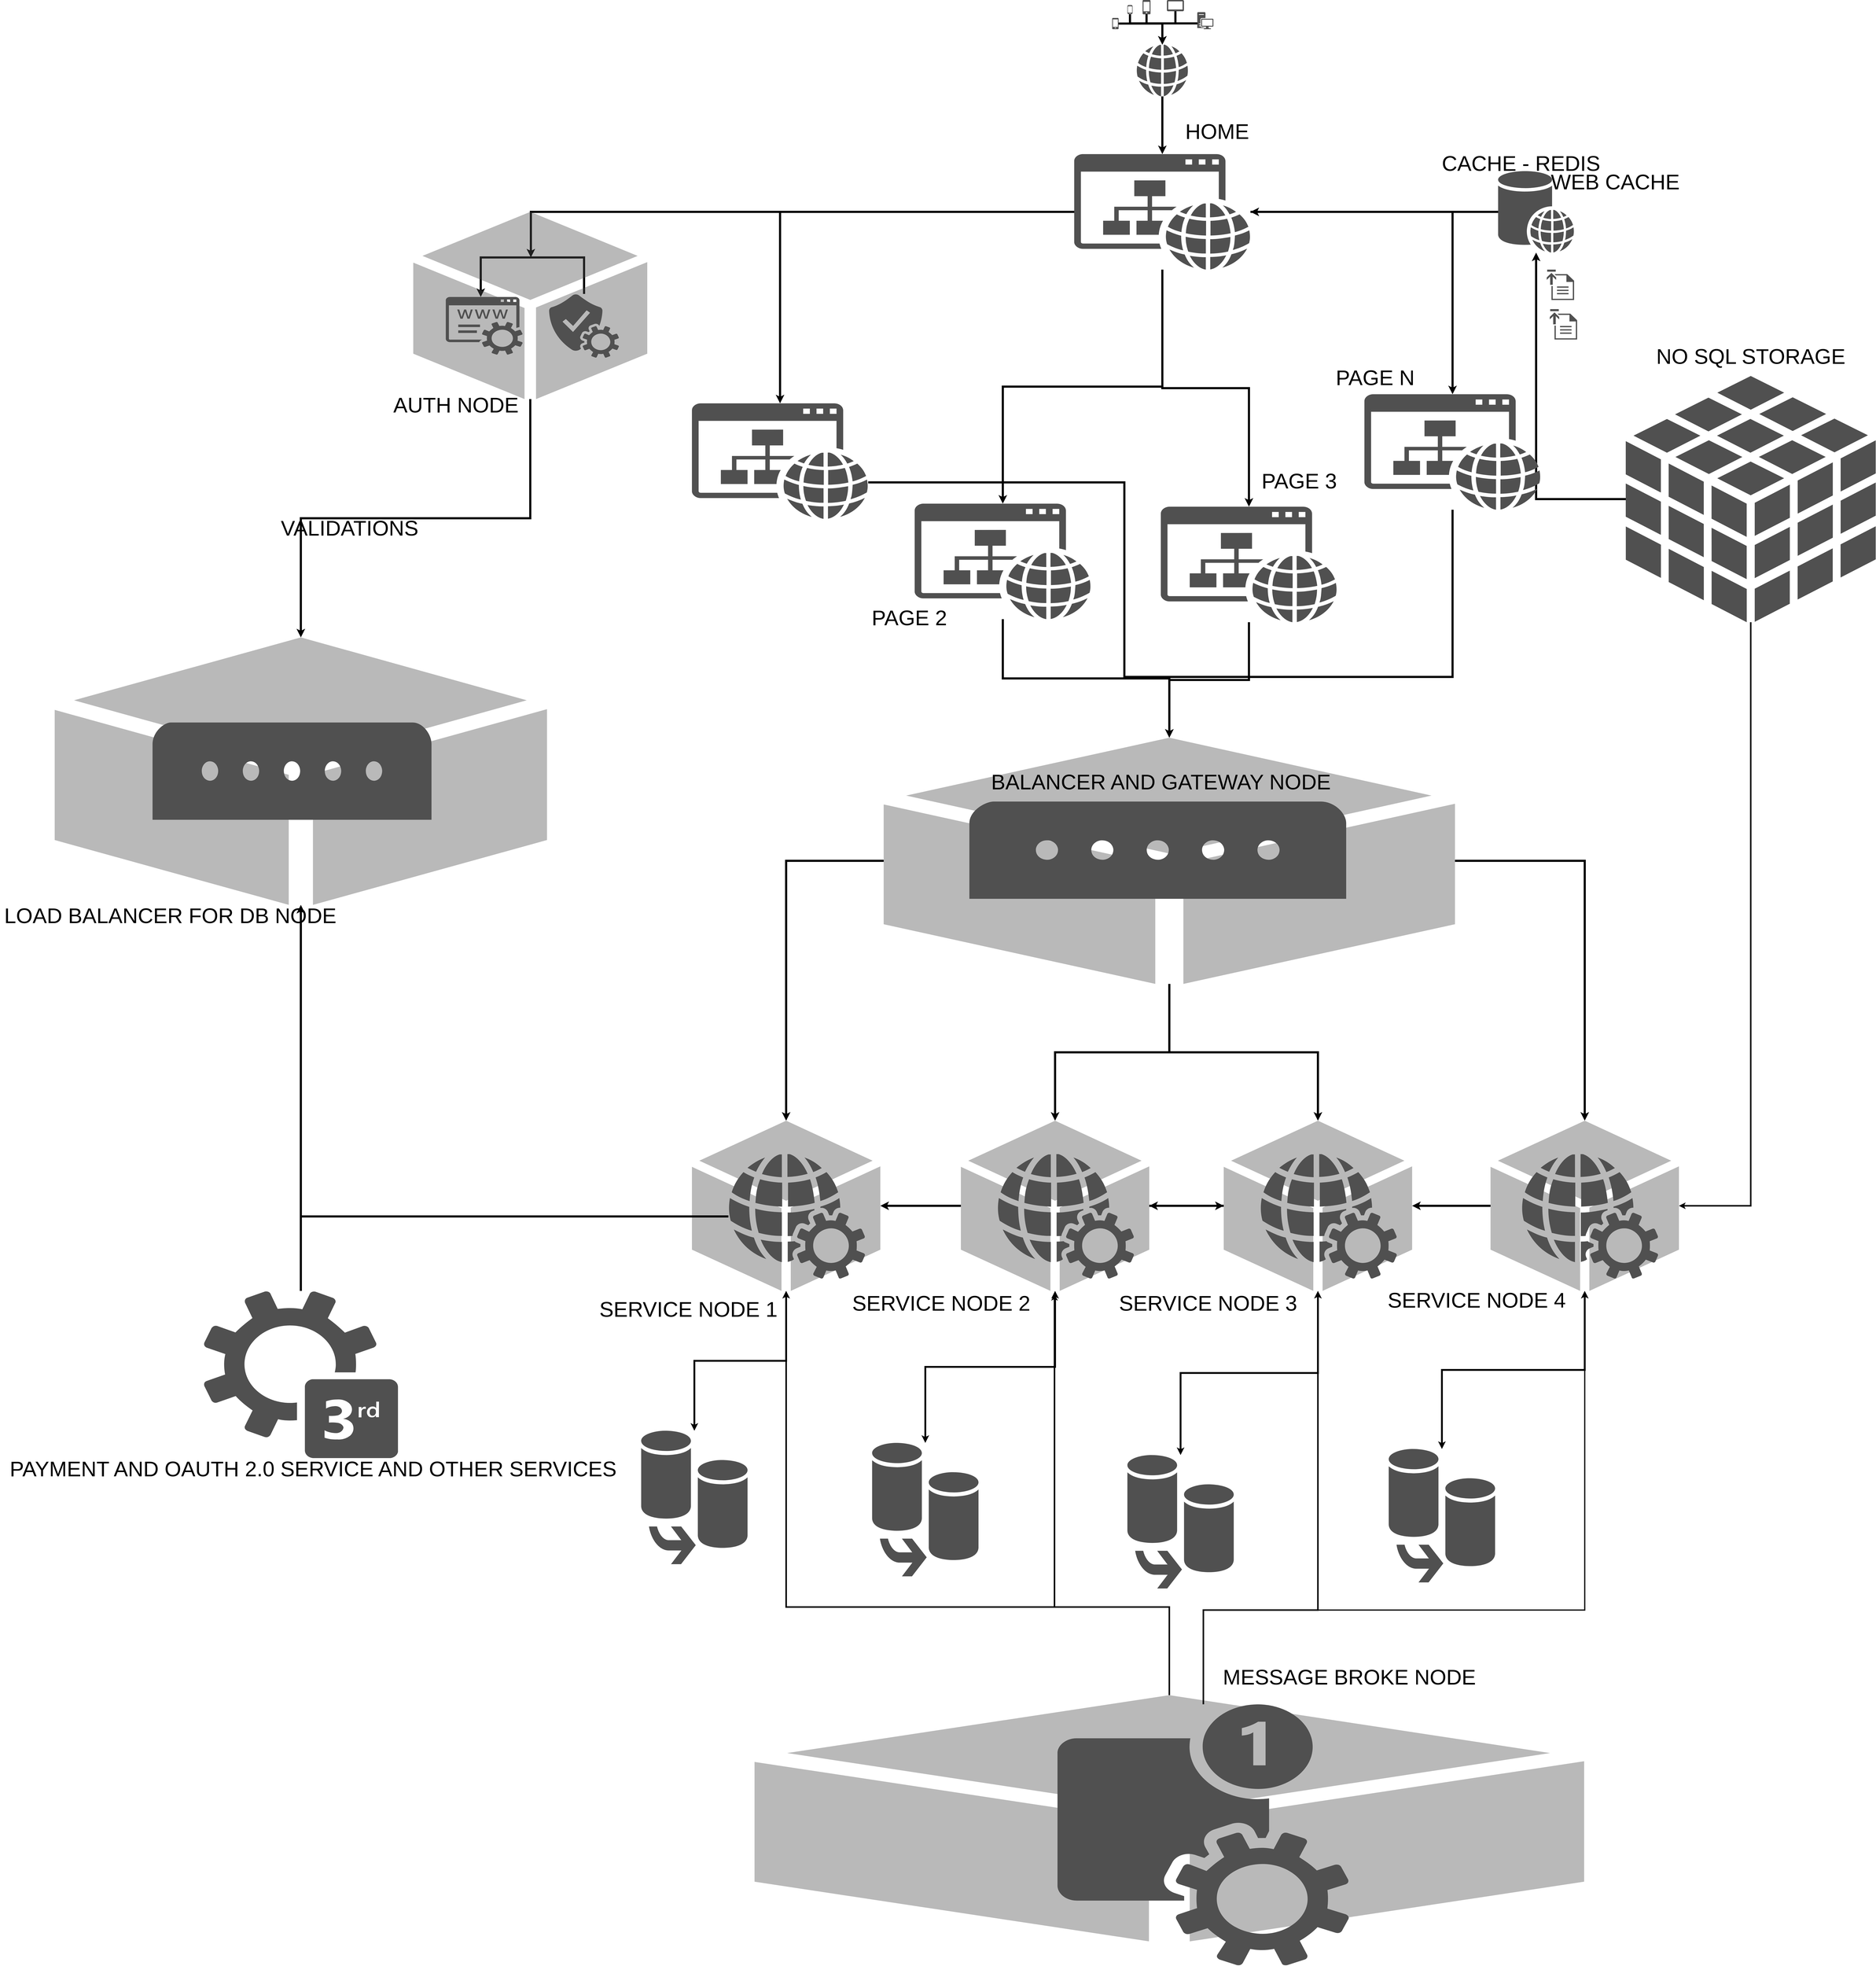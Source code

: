 <mxfile version="26.1.3">
  <diagram name="Página-1" id="gKKmgsF0n-PdtpBCsGpW">
    <mxGraphModel dx="13642" dy="5260" grid="1" gridSize="10" guides="1" tooltips="1" connect="1" arrows="1" fold="1" page="1" pageScale="1" pageWidth="827" pageHeight="1169" math="0" shadow="0">
      <root>
        <mxCell id="0" />
        <mxCell id="1" parent="0" />
        <mxCell id="V2CawTycGZbmHwYLJAfi-8" style="edgeStyle=orthogonalEdgeStyle;rounded=0;orthogonalLoop=1;jettySize=auto;html=1;strokeWidth=6;startArrow=classic;startFill=1;" parent="1" source="IXxjZA7ohIu2T_d2CKFK-48" target="V2CawTycGZbmHwYLJAfi-2" edge="1">
          <mxGeometry relative="1" as="geometry" />
        </mxCell>
        <mxCell id="IXxjZA7ohIu2T_d2CKFK-48" value="" style="sketch=0;pointerEvents=1;shadow=0;dashed=0;html=1;strokeColor=none;fillColor=#505050;labelPosition=center;verticalLabelPosition=bottom;verticalAlign=top;outlineConnect=0;align=center;shape=mxgraph.office.concepts.node_generic;textOpacity=30;opacity=40;strokeWidth=7;fontSize=70;" parent="1" vertex="1">
          <mxGeometry x="-1233" y="3790" width="620" height="560" as="geometry" />
        </mxCell>
        <mxCell id="IXxjZA7ohIu2T_d2CKFK-8" style="edgeStyle=orthogonalEdgeStyle;rounded=0;orthogonalLoop=1;jettySize=auto;html=1;strokeWidth=7;fontSize=70;" parent="1" source="IXxjZA7ohIu2T_d2CKFK-1" target="IXxjZA7ohIu2T_d2CKFK-7" edge="1">
          <mxGeometry relative="1" as="geometry" />
        </mxCell>
        <mxCell id="IXxjZA7ohIu2T_d2CKFK-1" value="" style="sketch=0;pointerEvents=1;shadow=0;dashed=0;html=1;strokeColor=none;fillColor=#505050;labelPosition=center;verticalLabelPosition=bottom;verticalAlign=top;outlineConnect=0;align=center;shape=mxgraph.office.devices.cell_phone_generic;strokeWidth=7;fontSize=70;" parent="1" vertex="1">
          <mxGeometry x="150" y="162" width="21" height="37" as="geometry" />
        </mxCell>
        <mxCell id="IXxjZA7ohIu2T_d2CKFK-9" style="edgeStyle=orthogonalEdgeStyle;rounded=0;orthogonalLoop=1;jettySize=auto;html=1;strokeWidth=7;fontSize=70;" parent="1" source="IXxjZA7ohIu2T_d2CKFK-2" target="IXxjZA7ohIu2T_d2CKFK-7" edge="1">
          <mxGeometry relative="1" as="geometry">
            <Array as="points">
              <mxPoint x="208" y="180" />
              <mxPoint x="315" y="180" />
            </Array>
          </mxGeometry>
        </mxCell>
        <mxCell id="IXxjZA7ohIu2T_d2CKFK-2" value="" style="sketch=0;pointerEvents=1;shadow=0;dashed=0;html=1;strokeColor=none;fillColor=#505050;labelPosition=center;verticalLabelPosition=bottom;verticalAlign=top;outlineConnect=0;align=center;shape=mxgraph.office.devices.cell_phone_android_proportional;strokeWidth=7;fontSize=70;" parent="1" vertex="1">
          <mxGeometry x="200" y="119" width="17" height="31" as="geometry" />
        </mxCell>
        <mxCell id="IXxjZA7ohIu2T_d2CKFK-11" style="edgeStyle=orthogonalEdgeStyle;rounded=0;orthogonalLoop=1;jettySize=auto;html=1;strokeWidth=7;fontSize=70;" parent="1" source="IXxjZA7ohIu2T_d2CKFK-3" target="IXxjZA7ohIu2T_d2CKFK-7" edge="1">
          <mxGeometry relative="1" as="geometry">
            <Array as="points">
              <mxPoint x="263" y="180" />
              <mxPoint x="315" y="180" />
            </Array>
          </mxGeometry>
        </mxCell>
        <mxCell id="IXxjZA7ohIu2T_d2CKFK-3" value="" style="sketch=0;pointerEvents=1;shadow=0;dashed=0;html=1;strokeColor=none;fillColor=#505050;labelPosition=center;verticalLabelPosition=bottom;verticalAlign=top;outlineConnect=0;align=center;shape=mxgraph.office.devices.cell_phone_generic;strokeWidth=7;fontSize=70;" parent="1" vertex="1">
          <mxGeometry x="250" y="103" width="26" height="47" as="geometry" />
        </mxCell>
        <mxCell id="IXxjZA7ohIu2T_d2CKFK-12" style="edgeStyle=orthogonalEdgeStyle;rounded=0;orthogonalLoop=1;jettySize=auto;html=1;strokeWidth=7;fontSize=70;" parent="1" source="IXxjZA7ohIu2T_d2CKFK-5" target="IXxjZA7ohIu2T_d2CKFK-7" edge="1">
          <mxGeometry relative="1" as="geometry">
            <Array as="points">
              <mxPoint x="358" y="180" />
              <mxPoint x="315" y="180" />
            </Array>
          </mxGeometry>
        </mxCell>
        <mxCell id="IXxjZA7ohIu2T_d2CKFK-5" value="" style="sketch=0;pointerEvents=1;shadow=0;dashed=0;html=1;strokeColor=none;fillColor=#505050;labelPosition=center;verticalLabelPosition=bottom;verticalAlign=top;outlineConnect=0;align=center;shape=mxgraph.office.devices.tablet_android;strokeWidth=7;fontSize=70;" parent="1" vertex="1">
          <mxGeometry x="330" y="103" width="56" height="37" as="geometry" />
        </mxCell>
        <mxCell id="IXxjZA7ohIu2T_d2CKFK-13" style="edgeStyle=orthogonalEdgeStyle;rounded=0;orthogonalLoop=1;jettySize=auto;html=1;strokeWidth=7;fontSize=70;" parent="1" source="IXxjZA7ohIu2T_d2CKFK-6" target="IXxjZA7ohIu2T_d2CKFK-7" edge="1">
          <mxGeometry relative="1" as="geometry">
            <Array as="points">
              <mxPoint x="315" y="180" />
            </Array>
          </mxGeometry>
        </mxCell>
        <mxCell id="IXxjZA7ohIu2T_d2CKFK-6" value="" style="sketch=0;pointerEvents=1;shadow=0;dashed=0;html=1;strokeColor=none;fillColor=#505050;labelPosition=center;verticalLabelPosition=bottom;verticalAlign=top;outlineConnect=0;align=center;shape=mxgraph.office.devices.workstation;strokeWidth=7;fontSize=70;" parent="1" vertex="1">
          <mxGeometry x="430" y="143" width="53" height="56" as="geometry" />
        </mxCell>
        <mxCell id="IXxjZA7ohIu2T_d2CKFK-15" style="edgeStyle=orthogonalEdgeStyle;rounded=0;orthogonalLoop=1;jettySize=auto;html=1;strokeWidth=7;fontSize=70;" parent="1" source="IXxjZA7ohIu2T_d2CKFK-7" target="IXxjZA7ohIu2T_d2CKFK-14" edge="1">
          <mxGeometry relative="1" as="geometry" />
        </mxCell>
        <mxCell id="IXxjZA7ohIu2T_d2CKFK-7" value="" style="sketch=0;pointerEvents=1;shadow=0;dashed=0;html=1;strokeColor=none;fillColor=#505050;labelPosition=center;verticalLabelPosition=bottom;verticalAlign=top;outlineConnect=0;align=center;shape=mxgraph.office.concepts.globe_internet;strokeWidth=7;fontSize=70;" parent="1" vertex="1">
          <mxGeometry x="230" y="250" width="170" height="170" as="geometry" />
        </mxCell>
        <mxCell id="IXxjZA7ohIu2T_d2CKFK-39" style="edgeStyle=orthogonalEdgeStyle;rounded=0;orthogonalLoop=1;jettySize=auto;html=1;strokeWidth=7;fontSize=70;" parent="1" source="IXxjZA7ohIu2T_d2CKFK-14" edge="1">
          <mxGeometry relative="1" as="geometry">
            <mxPoint x="-1763" y="950" as="targetPoint" />
            <mxPoint x="-195.0" y="750" as="sourcePoint" />
            <Array as="points">
              <mxPoint x="-1763" y="800" />
            </Array>
          </mxGeometry>
        </mxCell>
        <mxCell id="IXxjZA7ohIu2T_d2CKFK-69" style="edgeStyle=orthogonalEdgeStyle;rounded=0;orthogonalLoop=1;jettySize=auto;html=1;strokeWidth=7;fontSize=70;" parent="1" source="IXxjZA7ohIu2T_d2CKFK-14" target="IXxjZA7ohIu2T_d2CKFK-64" edge="1">
          <mxGeometry relative="1" as="geometry" />
        </mxCell>
        <mxCell id="IXxjZA7ohIu2T_d2CKFK-70" style="edgeStyle=orthogonalEdgeStyle;rounded=0;orthogonalLoop=1;jettySize=auto;html=1;strokeWidth=7;fontSize=70;" parent="1" source="IXxjZA7ohIu2T_d2CKFK-14" target="IXxjZA7ohIu2T_d2CKFK-66" edge="1">
          <mxGeometry relative="1" as="geometry" />
        </mxCell>
        <mxCell id="IXxjZA7ohIu2T_d2CKFK-71" style="edgeStyle=orthogonalEdgeStyle;rounded=0;orthogonalLoop=1;jettySize=auto;html=1;strokeWidth=7;fontSize=70;" parent="1" source="IXxjZA7ohIu2T_d2CKFK-14" target="IXxjZA7ohIu2T_d2CKFK-65" edge="1">
          <mxGeometry relative="1" as="geometry" />
        </mxCell>
        <mxCell id="IXxjZA7ohIu2T_d2CKFK-90" style="edgeStyle=orthogonalEdgeStyle;rounded=0;orthogonalLoop=1;jettySize=auto;html=1;strokeWidth=7;fontSize=70;" parent="1" source="IXxjZA7ohIu2T_d2CKFK-14" target="IXxjZA7ohIu2T_d2CKFK-63" edge="1">
          <mxGeometry relative="1" as="geometry">
            <mxPoint x="-950" y="1340" as="targetPoint" />
          </mxGeometry>
        </mxCell>
        <mxCell id="IXxjZA7ohIu2T_d2CKFK-14" value="" style="sketch=0;pointerEvents=1;shadow=0;dashed=0;html=1;strokeColor=none;fillColor=#505050;labelPosition=center;verticalLabelPosition=bottom;verticalAlign=top;outlineConnect=0;align=center;shape=mxgraph.office.concepts.website;strokeWidth=7;fontSize=70;" parent="1" vertex="1">
          <mxGeometry x="25" y="610" width="580" height="380" as="geometry" />
        </mxCell>
        <mxCell id="IXxjZA7ohIu2T_d2CKFK-16" value="HOME" style="text;html=1;align=center;verticalAlign=middle;resizable=0;points=[];autosize=1;strokeColor=none;fillColor=none;fontSize=70;strokeWidth=7;" parent="1" vertex="1">
          <mxGeometry x="380" y="485" width="230" height="100" as="geometry" />
        </mxCell>
        <mxCell id="IXxjZA7ohIu2T_d2CKFK-18" style="edgeStyle=orthogonalEdgeStyle;rounded=0;orthogonalLoop=1;jettySize=auto;html=1;strokeWidth=7;fontSize=70;" parent="1" source="IXxjZA7ohIu2T_d2CKFK-17" target="IXxjZA7ohIu2T_d2CKFK-14" edge="1">
          <mxGeometry relative="1" as="geometry">
            <mxPoint x="1100" y="650" as="targetPoint" />
          </mxGeometry>
        </mxCell>
        <mxCell id="IXxjZA7ohIu2T_d2CKFK-17" value="" style="sketch=0;shadow=0;dashed=0;html=1;strokeColor=none;fillColor=#505050;labelPosition=center;verticalLabelPosition=bottom;verticalAlign=top;outlineConnect=0;align=center;shape=mxgraph.office.databases.web_store;strokeWidth=7;fontSize=70;" parent="1" vertex="1">
          <mxGeometry x="1420" y="666" width="250" height="268" as="geometry" />
        </mxCell>
        <mxCell id="IXxjZA7ohIu2T_d2CKFK-23" value="CACHE - REDIS" style="text;html=1;align=center;verticalAlign=middle;resizable=0;points=[];autosize=1;strokeColor=none;fillColor=none;fontSize=70;strokeWidth=7;" parent="1" vertex="1">
          <mxGeometry x="1220" y="590" width="550" height="100" as="geometry" />
        </mxCell>
        <mxCell id="IXxjZA7ohIu2T_d2CKFK-25" value="" style="sketch=0;pointerEvents=1;shadow=0;dashed=0;html=1;strokeColor=none;fillColor=#505050;labelPosition=center;verticalLabelPosition=bottom;verticalAlign=top;outlineConnect=0;align=center;shape=mxgraph.office.concepts.upload;strokeWidth=7;fontSize=70;" parent="1" vertex="1">
          <mxGeometry x="1580" y="990" width="90" height="100" as="geometry" />
        </mxCell>
        <mxCell id="IXxjZA7ohIu2T_d2CKFK-28" value="" style="sketch=0;pointerEvents=1;shadow=0;dashed=0;html=1;strokeColor=none;fillColor=#505050;labelPosition=center;verticalLabelPosition=bottom;verticalAlign=top;outlineConnect=0;align=center;shape=mxgraph.office.concepts.upload;strokeWidth=7;fontSize=70;" parent="1" vertex="1">
          <mxGeometry x="1590" y="1120" width="90" height="100" as="geometry" />
        </mxCell>
        <mxCell id="IXxjZA7ohIu2T_d2CKFK-32" style="edgeStyle=orthogonalEdgeStyle;rounded=0;orthogonalLoop=1;jettySize=auto;html=1;strokeWidth=7;fontSize=70;" parent="1" source="IXxjZA7ohIu2T_d2CKFK-31" target="IXxjZA7ohIu2T_d2CKFK-17" edge="1">
          <mxGeometry relative="1" as="geometry" />
        </mxCell>
        <mxCell id="9dLPvwN9axU_Du6hqzhK-10" style="edgeStyle=orthogonalEdgeStyle;rounded=0;orthogonalLoop=1;jettySize=auto;html=1;strokeWidth=5;" edge="1" parent="1" source="IXxjZA7ohIu2T_d2CKFK-31" target="IXxjZA7ohIu2T_d2CKFK-54">
          <mxGeometry relative="1" as="geometry">
            <Array as="points">
              <mxPoint x="2251" y="4070" />
            </Array>
          </mxGeometry>
        </mxCell>
        <mxCell id="IXxjZA7ohIu2T_d2CKFK-31" value="" style="sketch=0;shadow=0;dashed=0;html=1;strokeColor=none;fillColor=#505050;labelPosition=center;verticalLabelPosition=bottom;verticalAlign=top;outlineConnect=0;align=center;shape=mxgraph.office.databases.database_cube;strokeWidth=7;fontSize=70;" parent="1" vertex="1">
          <mxGeometry x="1840" y="1340" width="822.5" height="810" as="geometry" />
        </mxCell>
        <mxCell id="IXxjZA7ohIu2T_d2CKFK-35" value="" style="sketch=0;pointerEvents=1;shadow=0;dashed=0;html=1;strokeColor=none;fillColor=#505050;labelPosition=center;verticalLabelPosition=bottom;verticalAlign=top;outlineConnect=0;align=center;shape=mxgraph.office.services.registrar_service;strokeWidth=7;fontSize=70;" parent="1" vertex="1">
          <mxGeometry x="-2043" y="1080" width="253" height="190" as="geometry" />
        </mxCell>
        <mxCell id="IXxjZA7ohIu2T_d2CKFK-38" style="edgeStyle=orthogonalEdgeStyle;rounded=0;orthogonalLoop=1;jettySize=auto;html=1;strokeWidth=7;fontSize=70;" parent="1" source="IXxjZA7ohIu2T_d2CKFK-36" target="IXxjZA7ohIu2T_d2CKFK-35" edge="1">
          <mxGeometry relative="1" as="geometry">
            <Array as="points">
              <mxPoint x="-1588" y="950" />
              <mxPoint x="-1928" y="950" />
            </Array>
          </mxGeometry>
        </mxCell>
        <mxCell id="IXxjZA7ohIu2T_d2CKFK-36" value="" style="sketch=0;pointerEvents=1;shadow=0;dashed=0;html=1;strokeColor=none;fillColor=#505050;labelPosition=center;verticalLabelPosition=bottom;verticalAlign=top;outlineConnect=0;align=center;shape=mxgraph.office.services.verification_service;strokeWidth=7;fontSize=70;" parent="1" vertex="1">
          <mxGeometry x="-1703" y="1070" width="230" height="210" as="geometry" />
        </mxCell>
        <mxCell id="IXxjZA7ohIu2T_d2CKFK-94" style="edgeStyle=orthogonalEdgeStyle;rounded=0;orthogonalLoop=1;jettySize=auto;html=1;strokeWidth=7;fontSize=70;" parent="1" source="IXxjZA7ohIu2T_d2CKFK-47" target="IXxjZA7ohIu2T_d2CKFK-68" edge="1">
          <mxGeometry relative="1" as="geometry" />
        </mxCell>
        <mxCell id="IXxjZA7ohIu2T_d2CKFK-47" value="" style="sketch=0;pointerEvents=1;shadow=0;dashed=0;html=1;strokeColor=none;fillColor=#505050;labelPosition=center;verticalLabelPosition=bottom;verticalAlign=top;outlineConnect=0;align=center;shape=mxgraph.office.concepts.web_services;strokeWidth=7;fontSize=70;" parent="1" vertex="1">
          <mxGeometry x="-1113" y="3900" width="450" height="410" as="geometry" />
        </mxCell>
        <mxCell id="IXxjZA7ohIu2T_d2CKFK-95" style="edgeStyle=orthogonalEdgeStyle;rounded=0;orthogonalLoop=1;jettySize=auto;html=1;strokeWidth=7;fontSize=70;" parent="1" source="IXxjZA7ohIu2T_d2CKFK-50" target="IXxjZA7ohIu2T_d2CKFK-48" edge="1">
          <mxGeometry relative="1" as="geometry" />
        </mxCell>
        <mxCell id="IXxjZA7ohIu2T_d2CKFK-99" style="edgeStyle=orthogonalEdgeStyle;rounded=0;orthogonalLoop=1;jettySize=auto;html=1;strokeWidth=7;fontSize=70;" parent="1" source="IXxjZA7ohIu2T_d2CKFK-50" target="IXxjZA7ohIu2T_d2CKFK-52" edge="1">
          <mxGeometry relative="1" as="geometry" />
        </mxCell>
        <mxCell id="V2CawTycGZbmHwYLJAfi-9" style="edgeStyle=orthogonalEdgeStyle;rounded=0;orthogonalLoop=1;jettySize=auto;html=1;strokeWidth=6;startArrow=classic;startFill=1;" parent="1" source="IXxjZA7ohIu2T_d2CKFK-50" target="V2CawTycGZbmHwYLJAfi-3" edge="1">
          <mxGeometry relative="1" as="geometry" />
        </mxCell>
        <mxCell id="IXxjZA7ohIu2T_d2CKFK-50" value="" style="sketch=0;pointerEvents=1;shadow=0;dashed=0;html=1;strokeColor=none;fillColor=#505050;labelPosition=center;verticalLabelPosition=bottom;verticalAlign=top;outlineConnect=0;align=center;shape=mxgraph.office.concepts.node_generic;textOpacity=30;opacity=40;strokeWidth=7;fontSize=70;" parent="1" vertex="1">
          <mxGeometry x="-348" y="3790" width="620" height="560" as="geometry" />
        </mxCell>
        <mxCell id="IXxjZA7ohIu2T_d2CKFK-51" value="" style="sketch=0;pointerEvents=1;shadow=0;dashed=0;html=1;strokeColor=none;fillColor=#505050;labelPosition=center;verticalLabelPosition=bottom;verticalAlign=top;outlineConnect=0;align=center;shape=mxgraph.office.concepts.web_services;strokeWidth=7;fontSize=70;" parent="1" vertex="1">
          <mxGeometry x="-228" y="3900" width="450" height="410" as="geometry" />
        </mxCell>
        <mxCell id="IXxjZA7ohIu2T_d2CKFK-96" style="edgeStyle=orthogonalEdgeStyle;rounded=0;orthogonalLoop=1;jettySize=auto;html=1;strokeWidth=7;fontSize=70;" parent="1" source="IXxjZA7ohIu2T_d2CKFK-52" target="IXxjZA7ohIu2T_d2CKFK-50" edge="1">
          <mxGeometry relative="1" as="geometry" />
        </mxCell>
        <mxCell id="V2CawTycGZbmHwYLJAfi-10" style="edgeStyle=orthogonalEdgeStyle;rounded=0;orthogonalLoop=1;jettySize=auto;html=1;strokeWidth=6;startArrow=classic;startFill=1;" parent="1" source="IXxjZA7ohIu2T_d2CKFK-52" target="V2CawTycGZbmHwYLJAfi-4" edge="1">
          <mxGeometry relative="1" as="geometry" />
        </mxCell>
        <mxCell id="IXxjZA7ohIu2T_d2CKFK-52" value="" style="sketch=0;pointerEvents=1;shadow=0;dashed=0;html=1;strokeColor=none;fillColor=#505050;labelPosition=center;verticalLabelPosition=bottom;verticalAlign=top;outlineConnect=0;align=center;shape=mxgraph.office.concepts.node_generic;textOpacity=30;opacity=40;strokeWidth=7;fontSize=70;" parent="1" vertex="1">
          <mxGeometry x="517" y="3790" width="620" height="560" as="geometry" />
        </mxCell>
        <mxCell id="IXxjZA7ohIu2T_d2CKFK-53" value="" style="sketch=0;pointerEvents=1;shadow=0;dashed=0;html=1;strokeColor=none;fillColor=#505050;labelPosition=center;verticalLabelPosition=bottom;verticalAlign=top;outlineConnect=0;align=center;shape=mxgraph.office.concepts.web_services;strokeWidth=7;fontSize=70;" parent="1" vertex="1">
          <mxGeometry x="637" y="3900" width="450" height="410" as="geometry" />
        </mxCell>
        <mxCell id="IXxjZA7ohIu2T_d2CKFK-98" style="edgeStyle=orthogonalEdgeStyle;rounded=0;orthogonalLoop=1;jettySize=auto;html=1;strokeWidth=7;fontSize=70;" parent="1" source="IXxjZA7ohIu2T_d2CKFK-54" target="IXxjZA7ohIu2T_d2CKFK-52" edge="1">
          <mxGeometry relative="1" as="geometry" />
        </mxCell>
        <mxCell id="V2CawTycGZbmHwYLJAfi-11" style="edgeStyle=orthogonalEdgeStyle;rounded=0;orthogonalLoop=1;jettySize=auto;html=1;strokeWidth=6;startArrow=classic;startFill=1;" parent="1" source="IXxjZA7ohIu2T_d2CKFK-54" target="V2CawTycGZbmHwYLJAfi-7" edge="1">
          <mxGeometry relative="1" as="geometry" />
        </mxCell>
        <mxCell id="IXxjZA7ohIu2T_d2CKFK-54" value="" style="sketch=0;pointerEvents=1;shadow=0;dashed=0;html=1;strokeColor=none;fillColor=#505050;labelPosition=center;verticalLabelPosition=bottom;verticalAlign=top;outlineConnect=0;align=center;shape=mxgraph.office.concepts.node_generic;textOpacity=30;opacity=40;strokeWidth=7;fontSize=70;" parent="1" vertex="1">
          <mxGeometry x="1395" y="3790" width="620" height="560" as="geometry" />
        </mxCell>
        <mxCell id="IXxjZA7ohIu2T_d2CKFK-55" value="" style="sketch=0;pointerEvents=1;shadow=0;dashed=0;html=1;strokeColor=none;fillColor=#505050;labelPosition=center;verticalLabelPosition=bottom;verticalAlign=top;outlineConnect=0;align=center;shape=mxgraph.office.concepts.web_services;strokeWidth=7;fontSize=70;" parent="1" vertex="1">
          <mxGeometry x="1497" y="3900" width="450" height="410" as="geometry" />
        </mxCell>
        <mxCell id="IXxjZA7ohIu2T_d2CKFK-58" value="" style="sketch=0;pointerEvents=1;shadow=0;dashed=0;html=1;strokeColor=none;fillColor=#505050;labelPosition=center;verticalLabelPosition=bottom;verticalAlign=top;outlineConnect=0;align=center;shape=mxgraph.office.communications.voip_gateway;strokeWidth=7;fontSize=70;" parent="1" vertex="1">
          <mxGeometry x="-320" y="2740" width="1240" height="320" as="geometry" />
        </mxCell>
        <mxCell id="IXxjZA7ohIu2T_d2CKFK-85" style="edgeStyle=orthogonalEdgeStyle;rounded=0;orthogonalLoop=1;jettySize=auto;html=1;strokeWidth=7;fontSize=70;" parent="1" source="IXxjZA7ohIu2T_d2CKFK-59" target="IXxjZA7ohIu2T_d2CKFK-50" edge="1">
          <mxGeometry relative="1" as="geometry" />
        </mxCell>
        <mxCell id="IXxjZA7ohIu2T_d2CKFK-86" style="edgeStyle=orthogonalEdgeStyle;rounded=0;orthogonalLoop=1;jettySize=auto;html=1;strokeWidth=7;fontSize=70;" parent="1" source="IXxjZA7ohIu2T_d2CKFK-59" target="IXxjZA7ohIu2T_d2CKFK-52" edge="1">
          <mxGeometry relative="1" as="geometry" />
        </mxCell>
        <mxCell id="IXxjZA7ohIu2T_d2CKFK-87" style="edgeStyle=orthogonalEdgeStyle;rounded=0;orthogonalLoop=1;jettySize=auto;html=1;strokeWidth=7;fontSize=70;" parent="1" source="IXxjZA7ohIu2T_d2CKFK-59" target="IXxjZA7ohIu2T_d2CKFK-54" edge="1">
          <mxGeometry relative="1" as="geometry" />
        </mxCell>
        <mxCell id="IXxjZA7ohIu2T_d2CKFK-88" style="edgeStyle=orthogonalEdgeStyle;rounded=0;orthogonalLoop=1;jettySize=auto;html=1;strokeWidth=7;fontSize=70;" parent="1" source="IXxjZA7ohIu2T_d2CKFK-59" target="IXxjZA7ohIu2T_d2CKFK-48" edge="1">
          <mxGeometry relative="1" as="geometry" />
        </mxCell>
        <mxCell id="IXxjZA7ohIu2T_d2CKFK-59" value="" style="sketch=0;pointerEvents=1;shadow=0;dashed=0;html=1;strokeColor=none;fillColor=#505050;labelPosition=center;verticalLabelPosition=bottom;verticalAlign=top;outlineConnect=0;align=center;shape=mxgraph.office.concepts.node_generic;textOpacity=30;opacity=40;strokeWidth=7;fontSize=70;" parent="1" vertex="1">
          <mxGeometry x="-602" y="2530" width="1880" height="810" as="geometry" />
        </mxCell>
        <mxCell id="IXxjZA7ohIu2T_d2CKFK-91" style="edgeStyle=orthogonalEdgeStyle;rounded=0;orthogonalLoop=1;jettySize=auto;html=1;strokeWidth=7;fontSize=70;" parent="1" source="IXxjZA7ohIu2T_d2CKFK-60" target="IXxjZA7ohIu2T_d2CKFK-68" edge="1">
          <mxGeometry relative="1" as="geometry" />
        </mxCell>
        <mxCell id="IXxjZA7ohIu2T_d2CKFK-60" value="" style="sketch=0;pointerEvents=1;shadow=0;dashed=0;html=1;strokeColor=none;fillColor=#505050;labelPosition=center;verticalLabelPosition=bottom;verticalAlign=top;outlineConnect=0;align=center;shape=mxgraph.office.concepts.node_generic;textOpacity=30;opacity=40;strokeWidth=7;fontSize=70;" parent="1" vertex="1">
          <mxGeometry x="-2150" y="800" width="770" height="616" as="geometry" />
        </mxCell>
        <mxCell id="IXxjZA7ohIu2T_d2CKFK-93" style="edgeStyle=orthogonalEdgeStyle;rounded=0;orthogonalLoop=1;jettySize=auto;html=1;strokeWidth=7;fontSize=70;" parent="1" source="IXxjZA7ohIu2T_d2CKFK-62" target="IXxjZA7ohIu2T_d2CKFK-68" edge="1">
          <mxGeometry relative="1" as="geometry" />
        </mxCell>
        <mxCell id="IXxjZA7ohIu2T_d2CKFK-62" value="" style="sketch=0;pointerEvents=1;shadow=0;dashed=0;html=1;strokeColor=none;fillColor=#505050;labelPosition=center;verticalLabelPosition=bottom;verticalAlign=top;outlineConnect=0;align=center;shape=mxgraph.office.services.3rd_party_service;strokeWidth=7;fontSize=70;" parent="1" vertex="1">
          <mxGeometry x="-2840" y="4350" width="640" height="550" as="geometry" />
        </mxCell>
        <mxCell id="IXxjZA7ohIu2T_d2CKFK-83" style="edgeStyle=orthogonalEdgeStyle;rounded=0;orthogonalLoop=1;jettySize=auto;html=1;endArrow=none;startFill=0;strokeWidth=7;fontSize=70;" parent="1" source="IXxjZA7ohIu2T_d2CKFK-63" edge="1">
          <mxGeometry relative="1" as="geometry">
            <mxPoint x="340" y="2330" as="targetPoint" />
            <Array as="points">
              <mxPoint x="190" y="1690" />
            </Array>
          </mxGeometry>
        </mxCell>
        <mxCell id="IXxjZA7ohIu2T_d2CKFK-63" value="" style="sketch=0;pointerEvents=1;shadow=0;dashed=0;html=1;strokeColor=none;fillColor=#505050;labelPosition=center;verticalLabelPosition=bottom;verticalAlign=top;outlineConnect=0;align=center;shape=mxgraph.office.concepts.website;strokeWidth=7;fontSize=70;" parent="1" vertex="1">
          <mxGeometry x="-1233" y="1430" width="580" height="380" as="geometry" />
        </mxCell>
        <mxCell id="IXxjZA7ohIu2T_d2CKFK-79" style="edgeStyle=orthogonalEdgeStyle;rounded=0;orthogonalLoop=1;jettySize=auto;html=1;strokeWidth=7;fontSize=70;" parent="1" source="IXxjZA7ohIu2T_d2CKFK-64" target="IXxjZA7ohIu2T_d2CKFK-59" edge="1">
          <mxGeometry relative="1" as="geometry" />
        </mxCell>
        <mxCell id="IXxjZA7ohIu2T_d2CKFK-64" value="" style="sketch=0;pointerEvents=1;shadow=0;dashed=0;html=1;strokeColor=none;fillColor=#505050;labelPosition=center;verticalLabelPosition=bottom;verticalAlign=top;outlineConnect=0;align=center;shape=mxgraph.office.concepts.website;strokeWidth=7;fontSize=70;" parent="1" vertex="1">
          <mxGeometry x="310" y="1770" width="580" height="380" as="geometry" />
        </mxCell>
        <mxCell id="IXxjZA7ohIu2T_d2CKFK-80" style="edgeStyle=orthogonalEdgeStyle;rounded=0;orthogonalLoop=1;jettySize=auto;html=1;strokeWidth=7;fontSize=70;" parent="1" source="IXxjZA7ohIu2T_d2CKFK-65" target="IXxjZA7ohIu2T_d2CKFK-59" edge="1">
          <mxGeometry relative="1" as="geometry">
            <Array as="points">
              <mxPoint x="1270" y="2330" />
              <mxPoint x="338" y="2330" />
            </Array>
          </mxGeometry>
        </mxCell>
        <mxCell id="IXxjZA7ohIu2T_d2CKFK-65" value="" style="sketch=0;pointerEvents=1;shadow=0;dashed=0;html=1;strokeColor=none;fillColor=#505050;labelPosition=center;verticalLabelPosition=bottom;verticalAlign=top;outlineConnect=0;align=center;shape=mxgraph.office.concepts.website;strokeWidth=7;fontSize=70;" parent="1" vertex="1">
          <mxGeometry x="980" y="1400" width="580" height="380" as="geometry" />
        </mxCell>
        <mxCell id="IXxjZA7ohIu2T_d2CKFK-73" style="edgeStyle=orthogonalEdgeStyle;rounded=0;orthogonalLoop=1;jettySize=auto;html=1;strokeWidth=7;fontSize=70;" parent="1" source="IXxjZA7ohIu2T_d2CKFK-66" target="IXxjZA7ohIu2T_d2CKFK-59" edge="1">
          <mxGeometry relative="1" as="geometry" />
        </mxCell>
        <mxCell id="IXxjZA7ohIu2T_d2CKFK-66" value="" style="sketch=0;pointerEvents=1;shadow=0;dashed=0;html=1;strokeColor=none;fillColor=#505050;labelPosition=center;verticalLabelPosition=bottom;verticalAlign=top;outlineConnect=0;align=center;shape=mxgraph.office.concepts.website;strokeWidth=7;fontSize=70;" parent="1" vertex="1">
          <mxGeometry x="-500" y="1760" width="580" height="380" as="geometry" />
        </mxCell>
        <mxCell id="IXxjZA7ohIu2T_d2CKFK-67" value="" style="sketch=0;pointerEvents=1;shadow=0;dashed=0;html=1;strokeColor=none;fillColor=#505050;labelPosition=center;verticalLabelPosition=bottom;verticalAlign=top;outlineConnect=0;align=center;shape=mxgraph.office.communications.voip_gateway;strokeWidth=7;fontSize=70;" parent="1" vertex="1">
          <mxGeometry x="-3008" y="2480" width="918" height="320" as="geometry" />
        </mxCell>
        <mxCell id="IXxjZA7ohIu2T_d2CKFK-68" value="" style="sketch=0;pointerEvents=1;shadow=0;dashed=0;html=1;strokeColor=none;fillColor=#505050;labelPosition=center;verticalLabelPosition=bottom;verticalAlign=top;outlineConnect=0;align=center;shape=mxgraph.office.concepts.node_generic;textOpacity=30;opacity=40;strokeWidth=7;fontSize=70;" parent="1" vertex="1">
          <mxGeometry x="-3330" y="2200" width="1620" height="880" as="geometry" />
        </mxCell>
        <mxCell id="IXxjZA7ohIu2T_d2CKFK-92" value="VALIDATIONS" style="text;html=1;align=center;verticalAlign=middle;resizable=0;points=[];autosize=1;strokeColor=none;fillColor=none;fontSize=70;strokeWidth=7;" parent="1" vertex="1">
          <mxGeometry x="-2600" y="1790" width="480" height="100" as="geometry" />
        </mxCell>
        <mxCell id="IXxjZA7ohIu2T_d2CKFK-111" value="PAGE N" style="text;html=1;align=center;verticalAlign=middle;resizable=0;points=[];autosize=1;strokeColor=none;fillColor=none;fontSize=70;strokeWidth=7;" parent="1" vertex="1">
          <mxGeometry x="875" y="1295" width="280" height="100" as="geometry" />
        </mxCell>
        <mxCell id="IXxjZA7ohIu2T_d2CKFK-112" value="PAGE 3" style="text;html=1;align=center;verticalAlign=middle;resizable=0;points=[];autosize=1;strokeColor=none;fillColor=none;fontSize=70;strokeWidth=7;" parent="1" vertex="1">
          <mxGeometry x="630" y="1635" width="270" height="100" as="geometry" />
        </mxCell>
        <mxCell id="IXxjZA7ohIu2T_d2CKFK-113" value="PAGE 2" style="text;html=1;align=center;verticalAlign=middle;resizable=0;points=[];autosize=1;strokeColor=none;fillColor=none;fontSize=70;strokeWidth=7;" parent="1" vertex="1">
          <mxGeometry x="-653" y="2085" width="270" height="100" as="geometry" />
        </mxCell>
        <mxCell id="IXxjZA7ohIu2T_d2CKFK-114" value="AUTH NODE" style="text;html=1;align=center;verticalAlign=middle;resizable=0;points=[];autosize=1;strokeColor=none;fillColor=none;fontSize=70;strokeWidth=7;" parent="1" vertex="1">
          <mxGeometry x="-2230" y="1385" width="440" height="100" as="geometry" />
        </mxCell>
        <mxCell id="IXxjZA7ohIu2T_d2CKFK-115" value="WEB CACHE" style="text;html=1;align=center;verticalAlign=middle;resizable=0;points=[];autosize=1;strokeColor=none;fillColor=none;fontSize=70;strokeWidth=7;" parent="1" vertex="1">
          <mxGeometry x="1580" y="651" width="450" height="100" as="geometry" />
        </mxCell>
        <mxCell id="IXxjZA7ohIu2T_d2CKFK-116" value="NO SQL STORAGE" style="text;html=1;align=center;verticalAlign=middle;resizable=0;points=[];autosize=1;strokeColor=none;fillColor=none;fontSize=70;strokeWidth=7;" parent="1" vertex="1">
          <mxGeometry x="1926.25" y="1225" width="650" height="100" as="geometry" />
        </mxCell>
        <mxCell id="IXxjZA7ohIu2T_d2CKFK-117" value="BALANCER AND GATEWAY NODE" style="text;html=1;align=center;verticalAlign=middle;resizable=0;points=[];autosize=1;strokeColor=none;fillColor=none;fontSize=70;strokeWidth=7;" parent="1" vertex="1">
          <mxGeometry x="-265" y="2625" width="1150" height="100" as="geometry" />
        </mxCell>
        <mxCell id="IXxjZA7ohIu2T_d2CKFK-118" value="SERVICE NODE 1" style="text;html=1;align=center;verticalAlign=middle;resizable=0;points=[];autosize=1;strokeColor=none;fillColor=none;fontSize=70;strokeWidth=7;" parent="1" vertex="1">
          <mxGeometry x="-1550" y="4360" width="610" height="100" as="geometry" />
        </mxCell>
        <mxCell id="IXxjZA7ohIu2T_d2CKFK-123" value="PAYMENT AND OAUTH 2.0 SERVICE AND OTHER SERVICES" style="text;html=1;align=center;verticalAlign=middle;resizable=0;points=[];autosize=1;strokeColor=none;fillColor=none;fontSize=70;strokeWidth=7;" parent="1" vertex="1">
          <mxGeometry x="-3495" y="4885" width="2030" height="100" as="geometry" />
        </mxCell>
        <mxCell id="IXxjZA7ohIu2T_d2CKFK-125" value="LOAD BALANCER FOR DB NODE" style="text;html=1;align=center;verticalAlign=middle;resizable=0;points=[];autosize=1;strokeColor=none;fillColor=none;fontSize=70;strokeWidth=7;" parent="1" vertex="1">
          <mxGeometry x="-3510" y="3065" width="1120" height="100" as="geometry" />
        </mxCell>
        <mxCell id="IXxjZA7ohIu2T_d2CKFK-127" value="SERVICE NODE 2" style="text;html=1;align=center;verticalAlign=middle;resizable=0;points=[];autosize=1;strokeColor=none;fillColor=none;fontSize=70;strokeWidth=7;" parent="1" vertex="1">
          <mxGeometry x="-718" y="4340" width="610" height="100" as="geometry" />
        </mxCell>
        <mxCell id="IXxjZA7ohIu2T_d2CKFK-128" value="SERVICE NODE 3" style="text;html=1;align=center;verticalAlign=middle;resizable=0;points=[];autosize=1;strokeColor=none;fillColor=none;fontSize=70;strokeWidth=7;" parent="1" vertex="1">
          <mxGeometry x="160" y="4340" width="610" height="100" as="geometry" />
        </mxCell>
        <mxCell id="IXxjZA7ohIu2T_d2CKFK-129" value="SERVICE NODE 4" style="text;html=1;align=center;verticalAlign=middle;resizable=0;points=[];autosize=1;strokeColor=none;fillColor=none;fontSize=70;strokeWidth=7;" parent="1" vertex="1">
          <mxGeometry x="1044" y="4330" width="610" height="100" as="geometry" />
        </mxCell>
        <mxCell id="V2CawTycGZbmHwYLJAfi-2" value="" style="sketch=0;shadow=0;dashed=0;html=1;strokeColor=none;fillColor=#505050;labelPosition=center;verticalLabelPosition=bottom;verticalAlign=top;outlineConnect=0;align=center;shape=mxgraph.office.databases.database_mirror;" parent="1" vertex="1">
          <mxGeometry x="-1400" y="4810" width="350" height="439" as="geometry" />
        </mxCell>
        <mxCell id="V2CawTycGZbmHwYLJAfi-3" value="" style="sketch=0;shadow=0;dashed=0;html=1;strokeColor=none;fillColor=#505050;labelPosition=center;verticalLabelPosition=bottom;verticalAlign=top;outlineConnect=0;align=center;shape=mxgraph.office.databases.database_mirror;" parent="1" vertex="1">
          <mxGeometry x="-640" y="4850" width="350" height="439" as="geometry" />
        </mxCell>
        <mxCell id="V2CawTycGZbmHwYLJAfi-4" value="" style="sketch=0;shadow=0;dashed=0;html=1;strokeColor=none;fillColor=#505050;labelPosition=center;verticalLabelPosition=bottom;verticalAlign=top;outlineConnect=0;align=center;shape=mxgraph.office.databases.database_mirror;" parent="1" vertex="1">
          <mxGeometry x="200" y="4890" width="350" height="439" as="geometry" />
        </mxCell>
        <mxCell id="V2CawTycGZbmHwYLJAfi-7" value="" style="sketch=0;shadow=0;dashed=0;html=1;strokeColor=none;fillColor=#505050;labelPosition=center;verticalLabelPosition=bottom;verticalAlign=top;outlineConnect=0;align=center;shape=mxgraph.office.databases.database_mirror;" parent="1" vertex="1">
          <mxGeometry x="1060" y="4870" width="350" height="439" as="geometry" />
        </mxCell>
        <mxCell id="9dLPvwN9axU_Du6hqzhK-7" style="edgeStyle=orthogonalEdgeStyle;rounded=0;orthogonalLoop=1;jettySize=auto;html=1;strokeWidth=5;" edge="1" parent="1" source="9dLPvwN9axU_Du6hqzhK-1" target="IXxjZA7ohIu2T_d2CKFK-48">
          <mxGeometry relative="1" as="geometry">
            <Array as="points">
              <mxPoint x="338" y="5390" />
              <mxPoint x="-923" y="5390" />
            </Array>
          </mxGeometry>
        </mxCell>
        <mxCell id="9dLPvwN9axU_Du6hqzhK-1" value="" style="sketch=0;pointerEvents=1;shadow=0;dashed=0;html=1;strokeColor=none;fillColor=#505050;labelPosition=center;verticalLabelPosition=bottom;verticalAlign=top;outlineConnect=0;align=center;shape=mxgraph.office.concepts.node_generic;textOpacity=30;opacity=40;strokeWidth=7;fontSize=70;" vertex="1" parent="1">
          <mxGeometry x="-1027" y="5680" width="2730" height="810" as="geometry" />
        </mxCell>
        <mxCell id="9dLPvwN9axU_Du6hqzhK-6" style="edgeStyle=orthogonalEdgeStyle;rounded=0;orthogonalLoop=1;jettySize=auto;html=1;strokeWidth=5;" edge="1" parent="1" source="9dLPvwN9axU_Du6hqzhK-4" target="IXxjZA7ohIu2T_d2CKFK-52">
          <mxGeometry relative="1" as="geometry">
            <Array as="points">
              <mxPoint x="450" y="5400" />
              <mxPoint x="827" y="5400" />
            </Array>
          </mxGeometry>
        </mxCell>
        <mxCell id="9dLPvwN9axU_Du6hqzhK-8" style="edgeStyle=orthogonalEdgeStyle;rounded=0;orthogonalLoop=1;jettySize=auto;html=1;strokeWidth=4;" edge="1" parent="1" source="9dLPvwN9axU_Du6hqzhK-4" target="IXxjZA7ohIu2T_d2CKFK-54">
          <mxGeometry relative="1" as="geometry">
            <Array as="points">
              <mxPoint x="450" y="5400" />
              <mxPoint x="1705" y="5400" />
            </Array>
          </mxGeometry>
        </mxCell>
        <mxCell id="9dLPvwN9axU_Du6hqzhK-4" value="" style="sketch=0;pointerEvents=1;shadow=0;dashed=0;html=1;strokeColor=none;fillColor=#505050;labelPosition=center;verticalLabelPosition=bottom;verticalAlign=top;outlineConnect=0;align=center;shape=mxgraph.office.services.push_notification_service;" vertex="1" parent="1">
          <mxGeometry x="-30" y="5710" width="960" height="860" as="geometry" />
        </mxCell>
        <mxCell id="9dLPvwN9axU_Du6hqzhK-5" style="edgeStyle=orthogonalEdgeStyle;rounded=0;orthogonalLoop=1;jettySize=auto;html=1;entryX=0.497;entryY=1.018;entryDx=0;entryDy=0;entryPerimeter=0;strokeWidth=5;" edge="1" parent="1" source="9dLPvwN9axU_Du6hqzhK-1" target="IXxjZA7ohIu2T_d2CKFK-50">
          <mxGeometry relative="1" as="geometry">
            <Array as="points">
              <mxPoint x="338" y="5390" />
              <mxPoint x="-40" y="5390" />
            </Array>
          </mxGeometry>
        </mxCell>
        <mxCell id="9dLPvwN9axU_Du6hqzhK-9" value="MESSAGE BROKE NODE" style="text;html=1;align=center;verticalAlign=middle;resizable=0;points=[];autosize=1;strokeColor=none;fillColor=none;fontSize=70;strokeWidth=7;" vertex="1" parent="1">
          <mxGeometry x="500" y="5570" width="860" height="100" as="geometry" />
        </mxCell>
      </root>
    </mxGraphModel>
  </diagram>
</mxfile>
